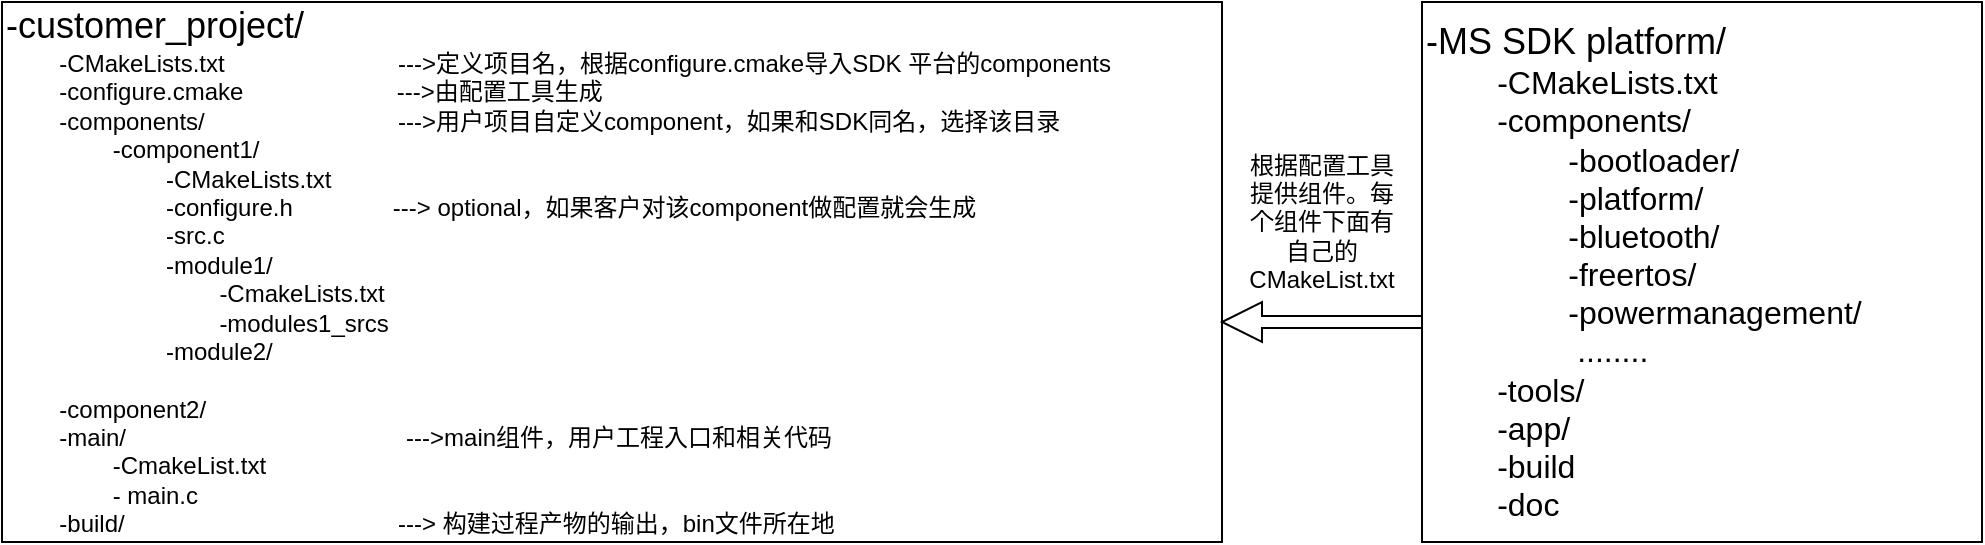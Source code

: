 <mxfile version="13.9.9" type="device"><diagram id="wv7xtd-ZFbQHk3dIRxxj" name="第 1 页"><mxGraphModel dx="1086" dy="806" grid="1" gridSize="10" guides="1" tooltips="1" connect="1" arrows="1" fold="1" page="1" pageScale="1" pageWidth="1169" pageHeight="827" math="0" shadow="0"><root><mxCell id="0"/><mxCell id="1" parent="0"/><mxCell id="cpZYcy8avvy1WMKvCbka-1" value="&lt;div&gt;&lt;span&gt;&lt;font style=&quot;font-size: 18px&quot;&gt;-customer_project/&lt;/font&gt;&lt;/span&gt;&lt;/div&gt;&lt;font style=&quot;font-size: 12px&quot;&gt;&lt;div&gt;&amp;nbsp; &amp;nbsp; &amp;nbsp; &amp;nbsp; -CMakeLists.txt&amp;nbsp; &amp;nbsp; &amp;nbsp; &amp;nbsp; &amp;nbsp; &amp;nbsp; &amp;nbsp; &amp;nbsp; &amp;nbsp; &amp;nbsp; &amp;nbsp; &amp;nbsp; &amp;nbsp; ---&amp;gt;定义项目名，根据configure.cmake导入SDK 平台的components&lt;/div&gt;&lt;div&gt;&lt;span&gt;&amp;nbsp; &amp;nbsp; &amp;nbsp; &amp;nbsp; -configure.cmake&amp;nbsp; &amp;nbsp; &amp;nbsp; &amp;nbsp; &amp;nbsp; &amp;nbsp; &amp;nbsp; &amp;nbsp; &amp;nbsp; &amp;nbsp; &amp;nbsp; &amp;nbsp;---&amp;gt;由配置工具生成&lt;/span&gt;&lt;/div&gt;&lt;div&gt;&lt;span&gt;&amp;nbsp; &amp;nbsp; &amp;nbsp; &amp;nbsp; -components/&amp;nbsp; &amp;nbsp; &amp;nbsp; &amp;nbsp; &amp;nbsp; &amp;nbsp; &amp;nbsp; &amp;nbsp; &amp;nbsp; &amp;nbsp; &amp;nbsp; &amp;nbsp; &amp;nbsp; &amp;nbsp; &amp;nbsp;---&amp;gt;用户项目自定义component，如果和SDK同名，选择该目录&amp;nbsp;&lt;/span&gt;&lt;/div&gt;&lt;div&gt;&lt;span&gt;&amp;nbsp; &amp;nbsp; &amp;nbsp; &amp;nbsp; &amp;nbsp; &amp;nbsp; &amp;nbsp; &amp;nbsp; -component1/&amp;nbsp; &amp;nbsp; &amp;nbsp; &amp;nbsp; &amp;nbsp; &amp;nbsp; &amp;nbsp; &amp;nbsp; &amp;nbsp; &amp;nbsp;&amp;nbsp;&lt;/span&gt;&lt;/div&gt;&lt;div&gt;&lt;span&gt;&amp;nbsp; &amp;nbsp; &amp;nbsp; &amp;nbsp; &amp;nbsp; &amp;nbsp; &amp;nbsp; &amp;nbsp; &amp;nbsp; &amp;nbsp; &amp;nbsp; &amp;nbsp; -CMakeLists.txt&lt;/span&gt;&lt;/div&gt;&lt;div&gt;&lt;span&gt;&amp;nbsp; &amp;nbsp; &amp;nbsp; &amp;nbsp; &amp;nbsp; &amp;nbsp; &amp;nbsp; &amp;nbsp; &amp;nbsp; &amp;nbsp; &amp;nbsp; &amp;nbsp; -configure.h&amp;nbsp; &amp;nbsp; &amp;nbsp; &amp;nbsp; &amp;nbsp; &amp;nbsp; &amp;nbsp; &amp;nbsp;---&amp;gt; optional，如果客户对该component做配置就会生成&lt;/span&gt;&lt;/div&gt;&lt;div&gt;&lt;span&gt;&amp;nbsp; &amp;nbsp; &amp;nbsp; &amp;nbsp; &amp;nbsp; &amp;nbsp; &amp;nbsp; &amp;nbsp; &amp;nbsp; &amp;nbsp; &amp;nbsp; &amp;nbsp; -src.c&lt;/span&gt;&lt;/div&gt;&lt;div&gt;&lt;span&gt;&amp;nbsp; &amp;nbsp; &amp;nbsp; &amp;nbsp; &amp;nbsp; &amp;nbsp; &amp;nbsp; &amp;nbsp; &amp;nbsp; &amp;nbsp; &amp;nbsp; &amp;nbsp; -module1/&lt;/span&gt;&lt;/div&gt;&lt;div&gt;&lt;span&gt;&amp;nbsp; &amp;nbsp; &amp;nbsp; &amp;nbsp; &amp;nbsp; &amp;nbsp; &amp;nbsp; &amp;nbsp; &amp;nbsp; &amp;nbsp; &amp;nbsp; &amp;nbsp; &amp;nbsp; &amp;nbsp; &amp;nbsp; &amp;nbsp; -CmakeLists.txt&lt;/span&gt;&lt;/div&gt;&lt;div&gt;&lt;span&gt;&amp;nbsp; &amp;nbsp; &amp;nbsp; &amp;nbsp; &amp;nbsp; &amp;nbsp; &amp;nbsp; &amp;nbsp; &amp;nbsp; &amp;nbsp; &amp;nbsp; &amp;nbsp; &amp;nbsp; &amp;nbsp; &amp;nbsp; &amp;nbsp; -modules1_srcs&lt;/span&gt;&lt;/div&gt;&lt;div&gt;&lt;span&gt;&amp;nbsp; &amp;nbsp; &amp;nbsp; &amp;nbsp; &amp;nbsp; &amp;nbsp; &amp;nbsp; &amp;nbsp; &amp;nbsp; &amp;nbsp; &amp;nbsp; &amp;nbsp; -module2/&lt;/span&gt;&lt;/div&gt;&lt;div&gt;&lt;br&gt;&lt;/div&gt;&lt;div&gt;&lt;span&gt;&amp;nbsp; &amp;nbsp; &amp;nbsp; &amp;nbsp; -component2/&lt;/span&gt;&lt;/div&gt;&lt;div&gt;&lt;span&gt;&amp;nbsp; &amp;nbsp; &amp;nbsp; &amp;nbsp; -main/&amp;nbsp; &amp;nbsp; &amp;nbsp; &amp;nbsp; &amp;nbsp; &amp;nbsp; &amp;nbsp; &amp;nbsp; &amp;nbsp; &amp;nbsp; &amp;nbsp; &amp;nbsp; &amp;nbsp; &amp;nbsp; &amp;nbsp; &amp;nbsp; &amp;nbsp; &amp;nbsp; &amp;nbsp; &amp;nbsp; &amp;nbsp; ---&amp;gt;main组件，用户工程入口和相关代码&amp;nbsp;&lt;/span&gt;&lt;/div&gt;&lt;div&gt;&amp;nbsp; &amp;nbsp; &amp;nbsp; &amp;nbsp; &amp;nbsp; &amp;nbsp; &amp;nbsp; &amp;nbsp; -CmakeList.txt&lt;/div&gt;&lt;div&gt;&amp;nbsp; &amp;nbsp; &amp;nbsp; &amp;nbsp; &amp;nbsp; &amp;nbsp; &amp;nbsp; &amp;nbsp; - main.c&amp;nbsp;&lt;/div&gt;&lt;div&gt;&amp;nbsp; &amp;nbsp; &amp;nbsp; &amp;nbsp; -build/&amp;nbsp; &amp;nbsp; &amp;nbsp; &amp;nbsp; &amp;nbsp; &amp;nbsp; &amp;nbsp; &amp;nbsp; &amp;nbsp; &amp;nbsp; &amp;nbsp; &amp;nbsp; &amp;nbsp; &amp;nbsp; &amp;nbsp; &amp;nbsp; &amp;nbsp; &amp;nbsp; &amp;nbsp; &amp;nbsp; &amp;nbsp;---&amp;gt; 构建过程产物的输出，bin文件所在地&lt;/div&gt;&lt;/font&gt;" style="rounded=0;whiteSpace=wrap;html=1;strokeColor=#000000;align=left;" parent="1" vertex="1"><mxGeometry x="60" y="60" width="610" height="270" as="geometry"/></mxCell><mxCell id="cpZYcy8avvy1WMKvCbka-2" value="&lt;div&gt;&lt;span&gt;&lt;font style=&quot;font-size: 18px&quot;&gt;-MS SDK platform/&lt;/font&gt;&lt;/span&gt;&lt;/div&gt;&lt;font size=&quot;3&quot;&gt;&lt;div&gt;&lt;span&gt;&amp;nbsp; &amp;nbsp; &amp;nbsp; &amp;nbsp; -CMakeLists.txt&lt;/span&gt;&lt;/div&gt;&lt;div&gt;&lt;span&gt;&amp;nbsp; &amp;nbsp; &amp;nbsp; &amp;nbsp; -components/&lt;/span&gt;&lt;/div&gt;&lt;div&gt;&lt;span&gt;&amp;nbsp; &amp;nbsp; &amp;nbsp; &amp;nbsp; &amp;nbsp; &amp;nbsp; &amp;nbsp; &amp;nbsp; -bootloader/&lt;/span&gt;&lt;/div&gt;&lt;div&gt;&lt;span&gt;&amp;nbsp; &amp;nbsp; &amp;nbsp; &amp;nbsp; &amp;nbsp; &amp;nbsp; &amp;nbsp; &amp;nbsp; -platform/&lt;/span&gt;&lt;/div&gt;&lt;div&gt;&lt;span&gt;&amp;nbsp; &amp;nbsp; &amp;nbsp; &amp;nbsp; &amp;nbsp; &amp;nbsp; &amp;nbsp; &amp;nbsp; -bluetooth/&amp;nbsp; &amp;nbsp; &amp;nbsp;&amp;nbsp;&lt;/span&gt;&lt;/div&gt;&lt;div&gt;&amp;nbsp; &amp;nbsp; &amp;nbsp; &amp;nbsp; &amp;nbsp; &amp;nbsp; &amp;nbsp; &amp;nbsp; -freertos/&lt;/div&gt;&lt;div&gt;&amp;nbsp; &amp;nbsp; &amp;nbsp; &amp;nbsp; &amp;nbsp; &amp;nbsp; &amp;nbsp; &amp;nbsp; -powermanagement/&lt;/div&gt;&lt;div&gt;&amp;nbsp; &amp;nbsp; &amp;nbsp; &amp;nbsp; &amp;nbsp; &amp;nbsp; &amp;nbsp; &amp;nbsp; &amp;nbsp;........&lt;/div&gt;&lt;div&gt;&lt;span&gt;&amp;nbsp; &amp;nbsp; &amp;nbsp; &amp;nbsp; -tools/&lt;/span&gt;&lt;/div&gt;&lt;div&gt;&lt;span&gt;&amp;nbsp; &amp;nbsp; &amp;nbsp; &amp;nbsp; -app/&lt;/span&gt;&lt;/div&gt;&lt;div&gt;&amp;nbsp; &amp;nbsp; &amp;nbsp; &amp;nbsp; -build&lt;/div&gt;&lt;div&gt;&amp;nbsp; &amp;nbsp; &amp;nbsp; &amp;nbsp; -doc&lt;/div&gt;&lt;/font&gt;" style="rounded=0;whiteSpace=wrap;html=1;strokeColor=#000000;align=left;" parent="1" vertex="1"><mxGeometry x="770" y="60" width="280" height="270" as="geometry"/></mxCell><mxCell id="cpZYcy8avvy1WMKvCbka-4" value="" style="shape=singleArrow;direction=west;whiteSpace=wrap;html=1;strokeColor=#000000;" parent="1" vertex="1"><mxGeometry x="670" y="210" width="100" height="20" as="geometry"/></mxCell><mxCell id="cpZYcy8avvy1WMKvCbka-5" value="根据配置工具 提供组件。每个组件下面有自己的CMakeList.txt" style="rounded=1;whiteSpace=wrap;html=1;strokeColor=none;" parent="1" vertex="1"><mxGeometry x="680" y="140" width="80" height="60" as="geometry"/></mxCell></root></mxGraphModel></diagram></mxfile>